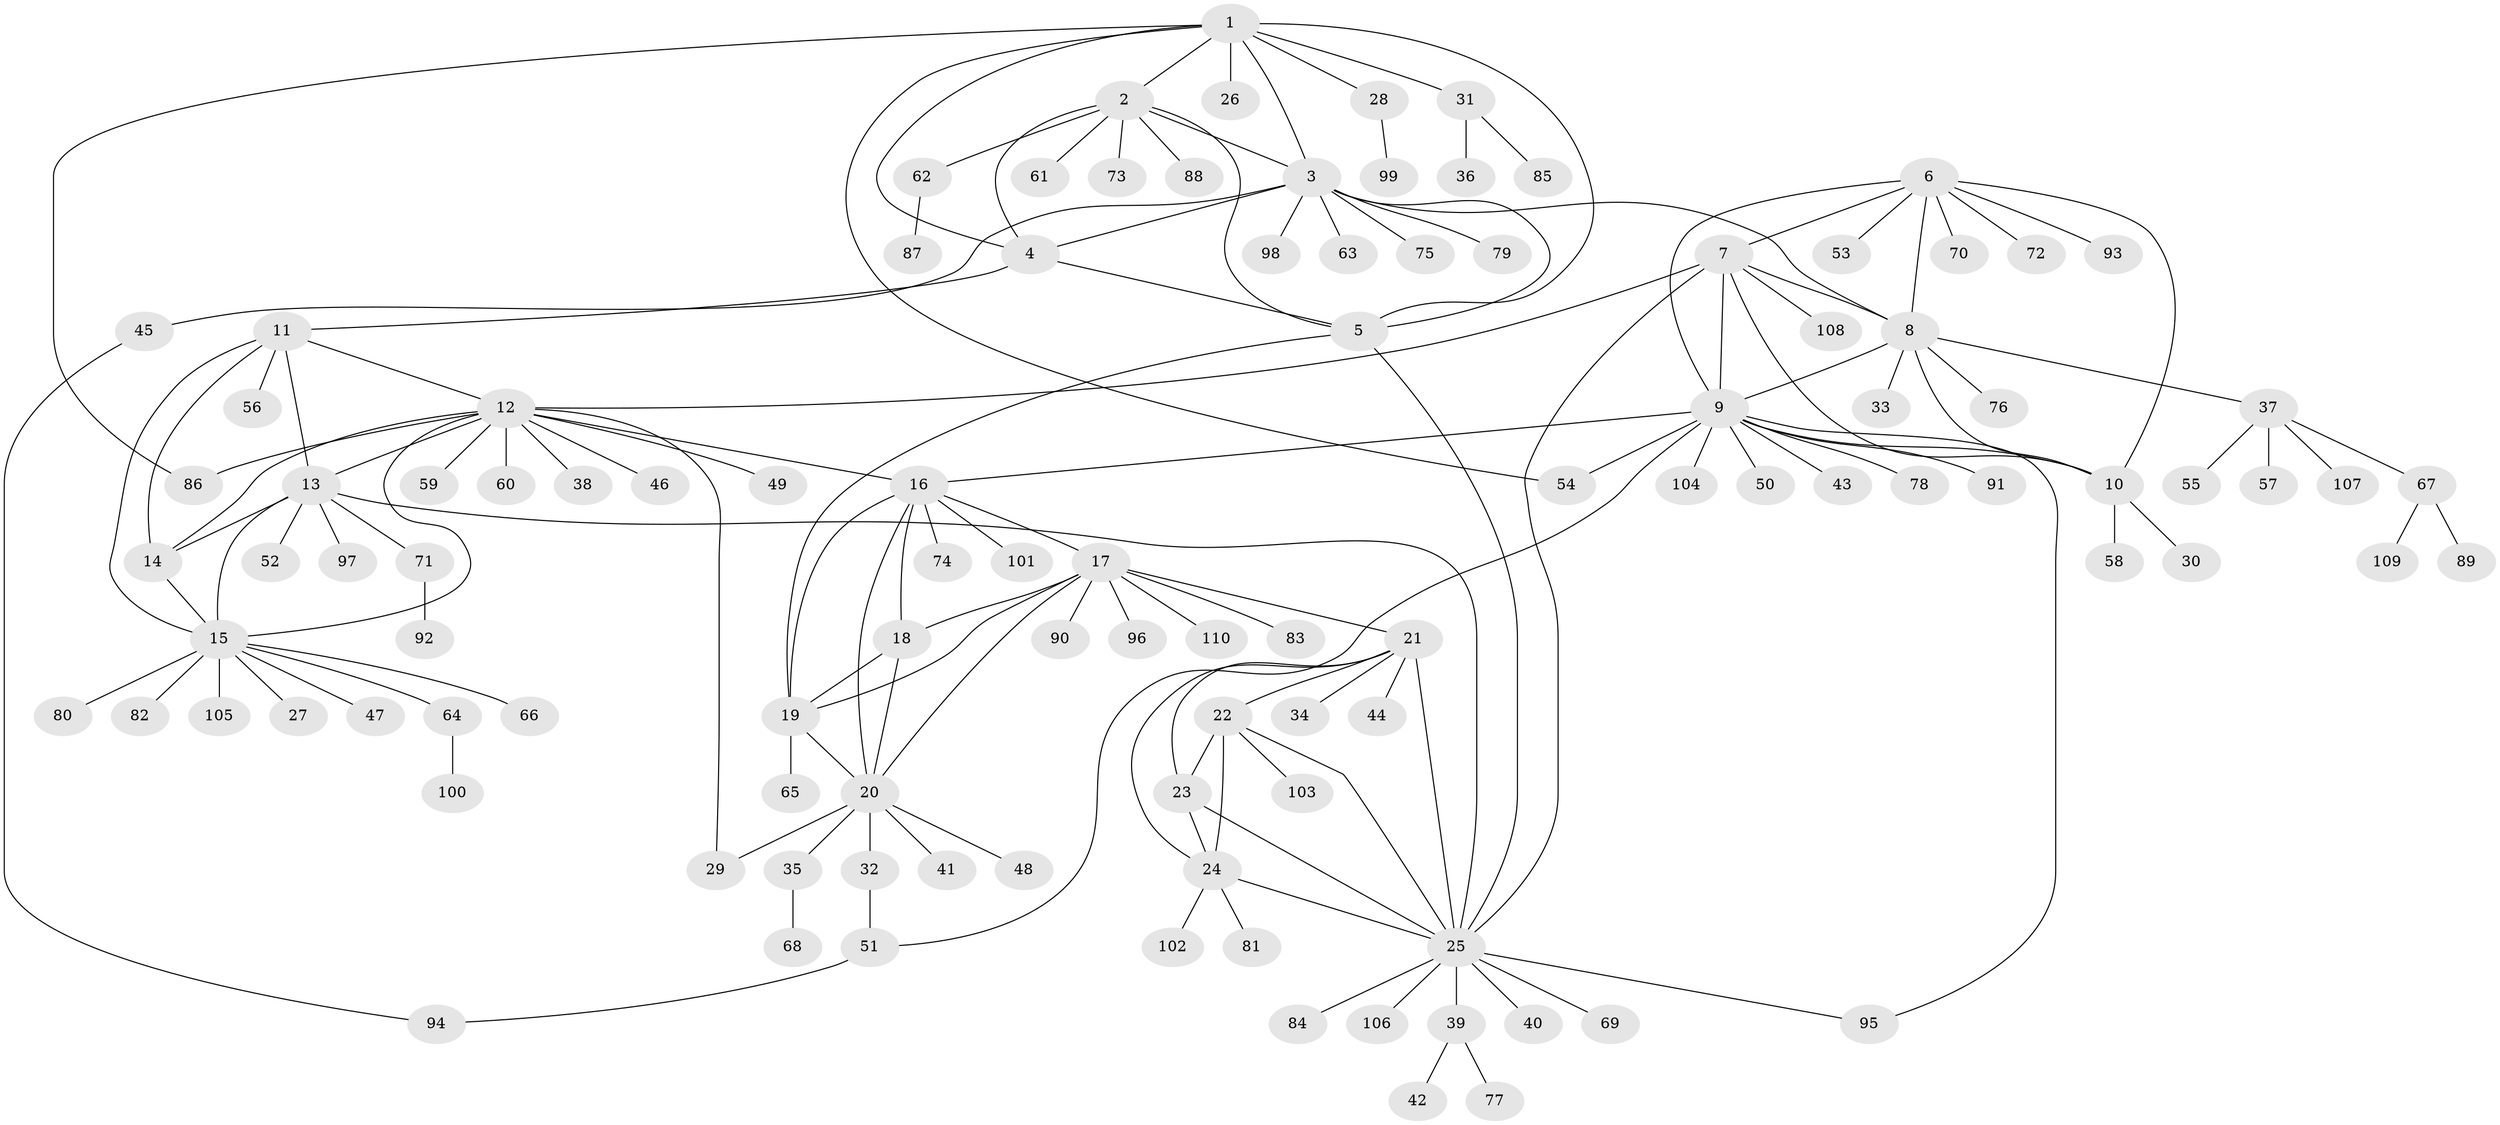 // Generated by graph-tools (version 1.1) at 2025/26/03/09/25 03:26:37]
// undirected, 110 vertices, 151 edges
graph export_dot {
graph [start="1"]
  node [color=gray90,style=filled];
  1;
  2;
  3;
  4;
  5;
  6;
  7;
  8;
  9;
  10;
  11;
  12;
  13;
  14;
  15;
  16;
  17;
  18;
  19;
  20;
  21;
  22;
  23;
  24;
  25;
  26;
  27;
  28;
  29;
  30;
  31;
  32;
  33;
  34;
  35;
  36;
  37;
  38;
  39;
  40;
  41;
  42;
  43;
  44;
  45;
  46;
  47;
  48;
  49;
  50;
  51;
  52;
  53;
  54;
  55;
  56;
  57;
  58;
  59;
  60;
  61;
  62;
  63;
  64;
  65;
  66;
  67;
  68;
  69;
  70;
  71;
  72;
  73;
  74;
  75;
  76;
  77;
  78;
  79;
  80;
  81;
  82;
  83;
  84;
  85;
  86;
  87;
  88;
  89;
  90;
  91;
  92;
  93;
  94;
  95;
  96;
  97;
  98;
  99;
  100;
  101;
  102;
  103;
  104;
  105;
  106;
  107;
  108;
  109;
  110;
  1 -- 2;
  1 -- 3;
  1 -- 4;
  1 -- 5;
  1 -- 26;
  1 -- 28;
  1 -- 31;
  1 -- 54;
  1 -- 86;
  2 -- 3;
  2 -- 4;
  2 -- 5;
  2 -- 61;
  2 -- 62;
  2 -- 73;
  2 -- 88;
  3 -- 4;
  3 -- 5;
  3 -- 8;
  3 -- 45;
  3 -- 63;
  3 -- 75;
  3 -- 79;
  3 -- 98;
  4 -- 5;
  4 -- 11;
  5 -- 19;
  5 -- 25;
  6 -- 7;
  6 -- 8;
  6 -- 9;
  6 -- 10;
  6 -- 53;
  6 -- 70;
  6 -- 72;
  6 -- 93;
  7 -- 8;
  7 -- 9;
  7 -- 10;
  7 -- 12;
  7 -- 25;
  7 -- 108;
  8 -- 9;
  8 -- 10;
  8 -- 33;
  8 -- 37;
  8 -- 76;
  9 -- 10;
  9 -- 16;
  9 -- 43;
  9 -- 50;
  9 -- 51;
  9 -- 54;
  9 -- 78;
  9 -- 91;
  9 -- 95;
  9 -- 104;
  10 -- 30;
  10 -- 58;
  11 -- 12;
  11 -- 13;
  11 -- 14;
  11 -- 15;
  11 -- 56;
  12 -- 13;
  12 -- 14;
  12 -- 15;
  12 -- 16;
  12 -- 29;
  12 -- 38;
  12 -- 46;
  12 -- 49;
  12 -- 59;
  12 -- 60;
  12 -- 86;
  13 -- 14;
  13 -- 15;
  13 -- 25;
  13 -- 52;
  13 -- 71;
  13 -- 97;
  14 -- 15;
  15 -- 27;
  15 -- 47;
  15 -- 64;
  15 -- 66;
  15 -- 80;
  15 -- 82;
  15 -- 105;
  16 -- 17;
  16 -- 18;
  16 -- 19;
  16 -- 20;
  16 -- 74;
  16 -- 101;
  17 -- 18;
  17 -- 19;
  17 -- 20;
  17 -- 21;
  17 -- 83;
  17 -- 90;
  17 -- 96;
  17 -- 110;
  18 -- 19;
  18 -- 20;
  19 -- 20;
  19 -- 65;
  20 -- 29;
  20 -- 32;
  20 -- 35;
  20 -- 41;
  20 -- 48;
  21 -- 22;
  21 -- 23;
  21 -- 24;
  21 -- 25;
  21 -- 34;
  21 -- 44;
  22 -- 23;
  22 -- 24;
  22 -- 25;
  22 -- 103;
  23 -- 24;
  23 -- 25;
  24 -- 25;
  24 -- 81;
  24 -- 102;
  25 -- 39;
  25 -- 40;
  25 -- 69;
  25 -- 84;
  25 -- 95;
  25 -- 106;
  28 -- 99;
  31 -- 36;
  31 -- 85;
  32 -- 51;
  35 -- 68;
  37 -- 55;
  37 -- 57;
  37 -- 67;
  37 -- 107;
  39 -- 42;
  39 -- 77;
  45 -- 94;
  51 -- 94;
  62 -- 87;
  64 -- 100;
  67 -- 89;
  67 -- 109;
  71 -- 92;
}
